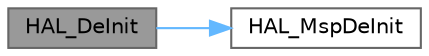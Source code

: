 digraph "HAL_DeInit"
{
 // INTERACTIVE_SVG=YES
 // LATEX_PDF_SIZE
  bgcolor="transparent";
  edge [fontname=Helvetica,fontsize=10,labelfontname=Helvetica,labelfontsize=10];
  node [fontname=Helvetica,fontsize=10,shape=box,height=0.2,width=0.4];
  rankdir="LR";
  Node1 [id="Node000001",label="HAL_DeInit",height=0.2,width=0.4,color="gray40", fillcolor="grey60", style="filled", fontcolor="black",tooltip="This function de-Initializes common part of the HAL and stops the systick. This function is optional."];
  Node1 -> Node2 [id="edge1_Node000001_Node000002",color="steelblue1",style="solid",tooltip=" "];
  Node2 [id="Node000002",label="HAL_MspDeInit",height=0.2,width=0.4,color="grey40", fillcolor="white", style="filled",URL="$group___h_a_l___exported___functions___group1.html#gaa2d4540edcb9dacec34edb77f3455bf0",tooltip="DeInitializes the MSP."];
}
